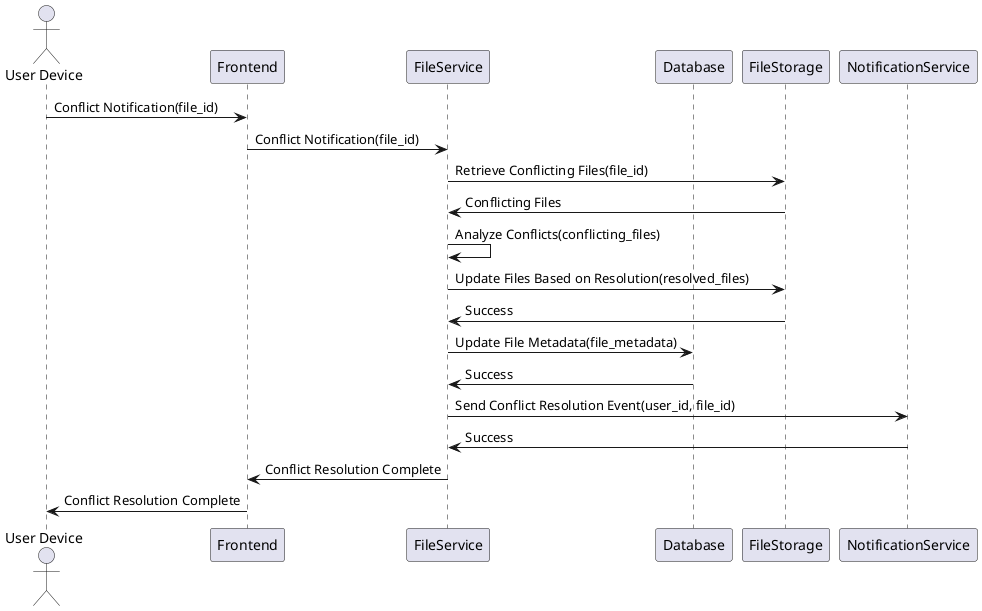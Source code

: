 @startuml
actor "User Device" as Device
participant Frontend
participant FileService
participant Database
participant FileStorage
participant NotificationService

Device -> Frontend: Conflict Notification(file_id)
Frontend -> FileService: Conflict Notification(file_id)
FileService -> FileStorage: Retrieve Conflicting Files(file_id)
FileStorage -> FileService: Conflicting Files
FileService -> FileService: Analyze Conflicts(conflicting_files)
FileService -> FileStorage: Update Files Based on Resolution(resolved_files)
FileStorage -> FileService: Success
FileService -> Database: Update File Metadata(file_metadata)
Database -> FileService: Success
FileService -> NotificationService: Send Conflict Resolution Event(user_id, file_id)
NotificationService -> FileService: Success
FileService -> Frontend: Conflict Resolution Complete
Frontend -> Device: Conflict Resolution Complete
@enduml
